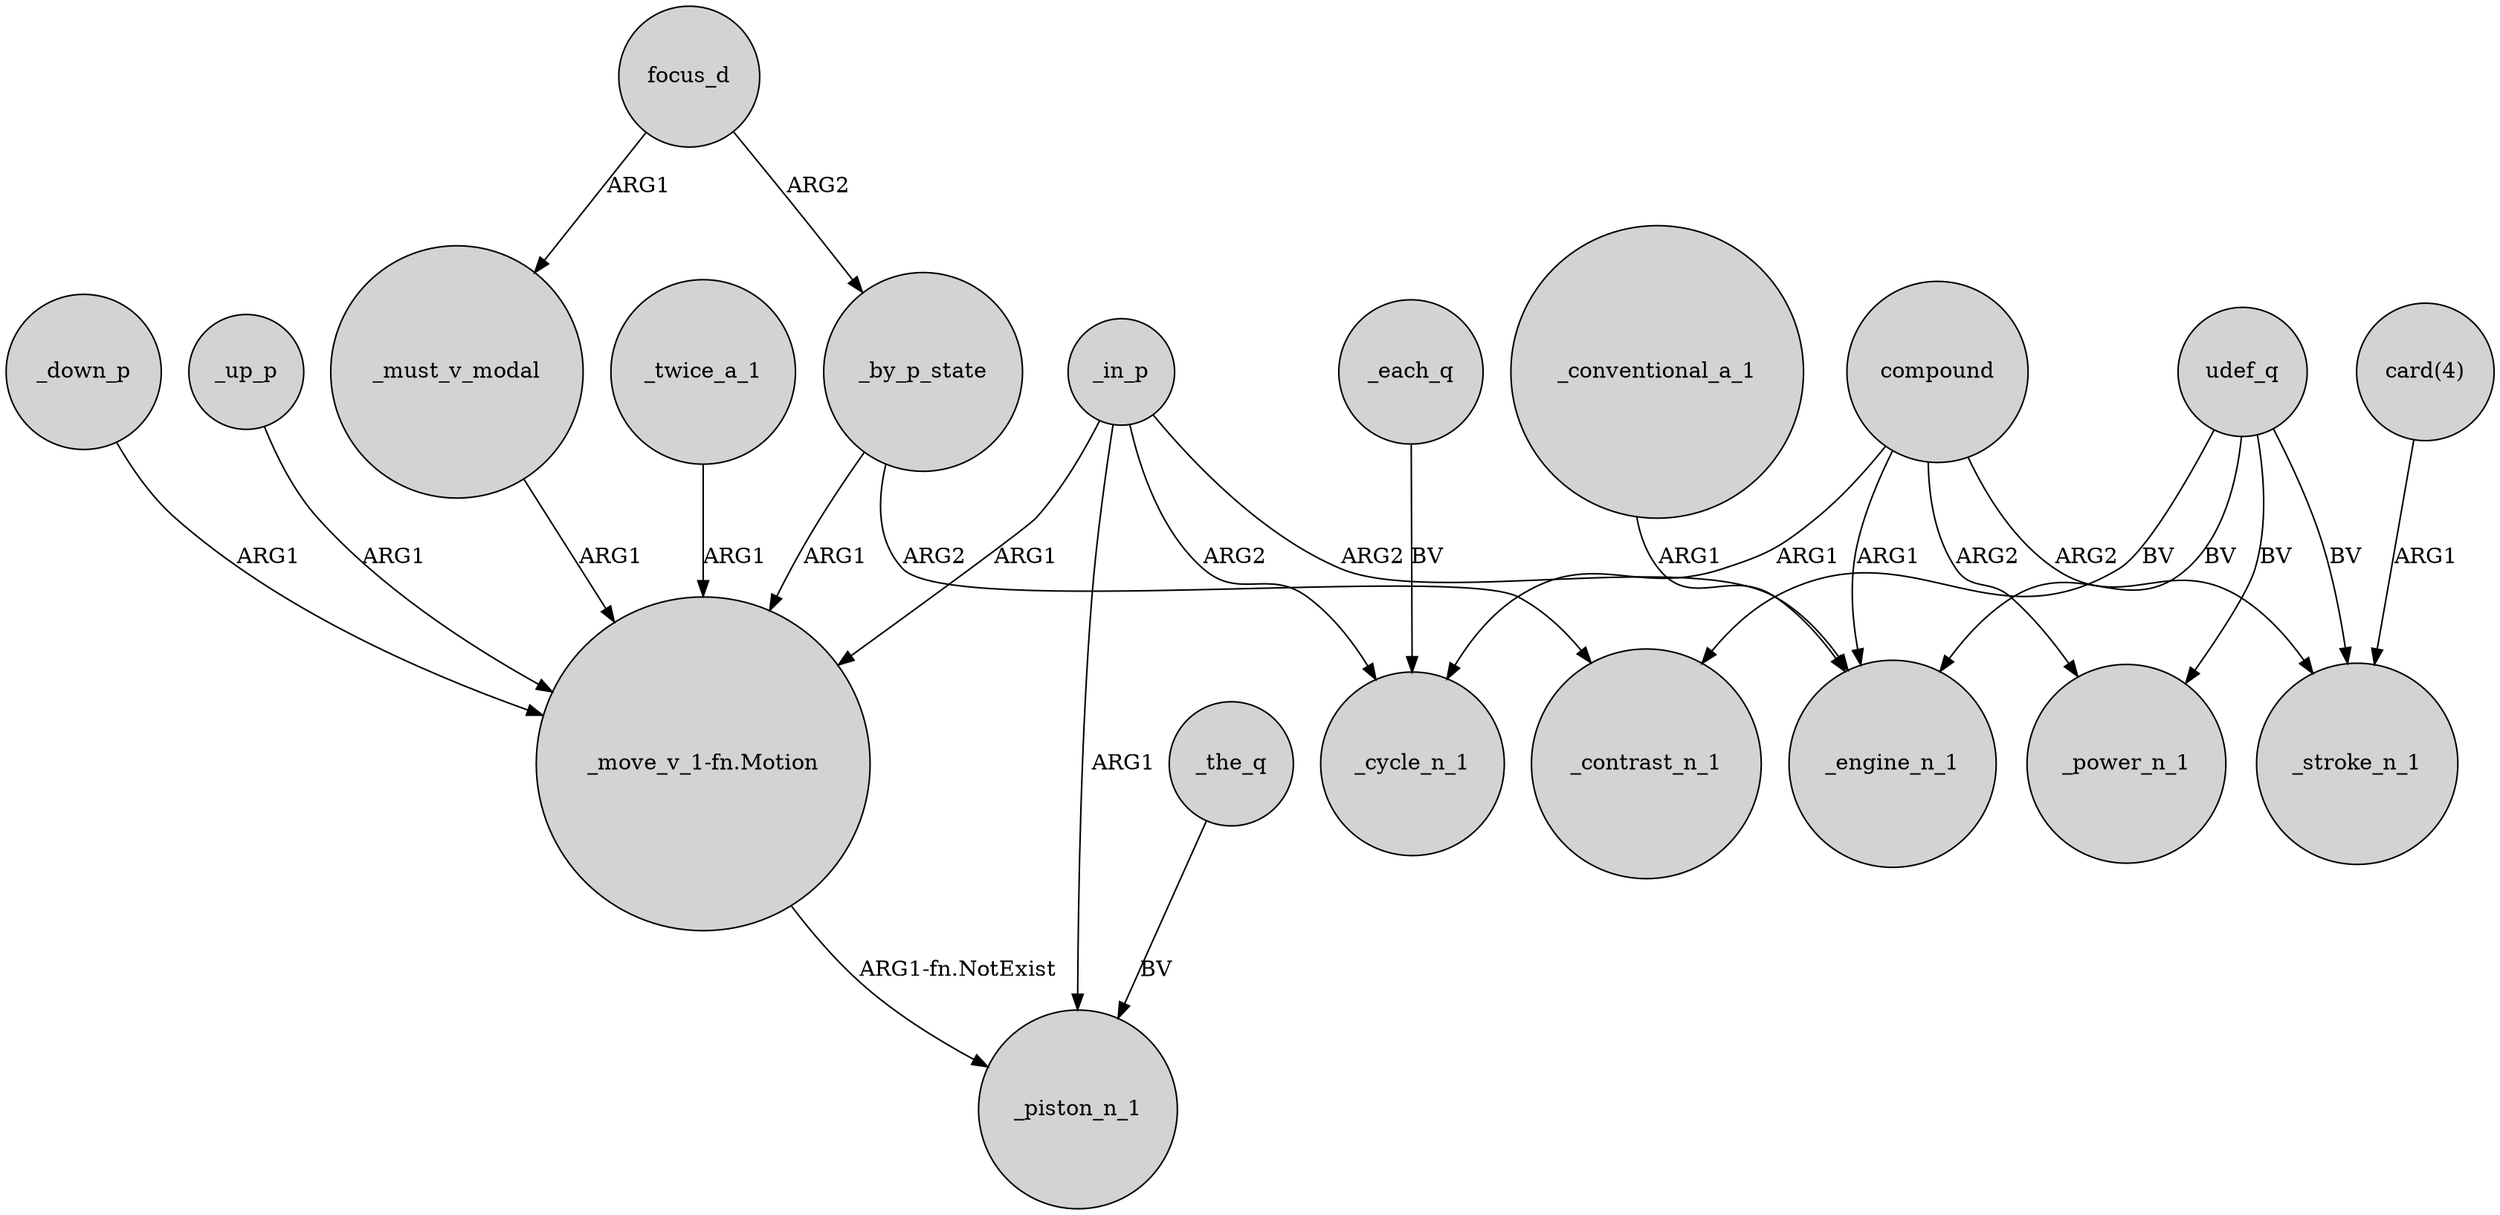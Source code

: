 digraph {
	node [shape=circle style=filled]
	focus_d -> _by_p_state [label=ARG2]
	compound -> _engine_n_1 [label=ARG1]
	_down_p -> "_move_v_1-fn.Motion" [label=ARG1]
	"_move_v_1-fn.Motion" -> _piston_n_1 [label="ARG1-fn.NotExist"]
	_by_p_state -> "_move_v_1-fn.Motion" [label=ARG1]
	_up_p -> "_move_v_1-fn.Motion" [label=ARG1]
	"card(4)" -> _stroke_n_1 [label=ARG1]
	_in_p -> _piston_n_1 [label=ARG1]
	_must_v_modal -> "_move_v_1-fn.Motion" [label=ARG1]
	_in_p -> "_move_v_1-fn.Motion" [label=ARG1]
	udef_q -> _stroke_n_1 [label=BV]
	focus_d -> _must_v_modal [label=ARG1]
	_twice_a_1 -> "_move_v_1-fn.Motion" [label=ARG1]
	udef_q -> _contrast_n_1 [label=BV]
	_conventional_a_1 -> _engine_n_1 [label=ARG1]
	_each_q -> _cycle_n_1 [label=BV]
	compound -> _power_n_1 [label=ARG2]
	compound -> _cycle_n_1 [label=ARG1]
	udef_q -> _engine_n_1 [label=BV]
	_by_p_state -> _contrast_n_1 [label=ARG2]
	compound -> _stroke_n_1 [label=ARG2]
	_in_p -> _engine_n_1 [label=ARG2]
	udef_q -> _power_n_1 [label=BV]
	_in_p -> _cycle_n_1 [label=ARG2]
	_the_q -> _piston_n_1 [label=BV]
}
